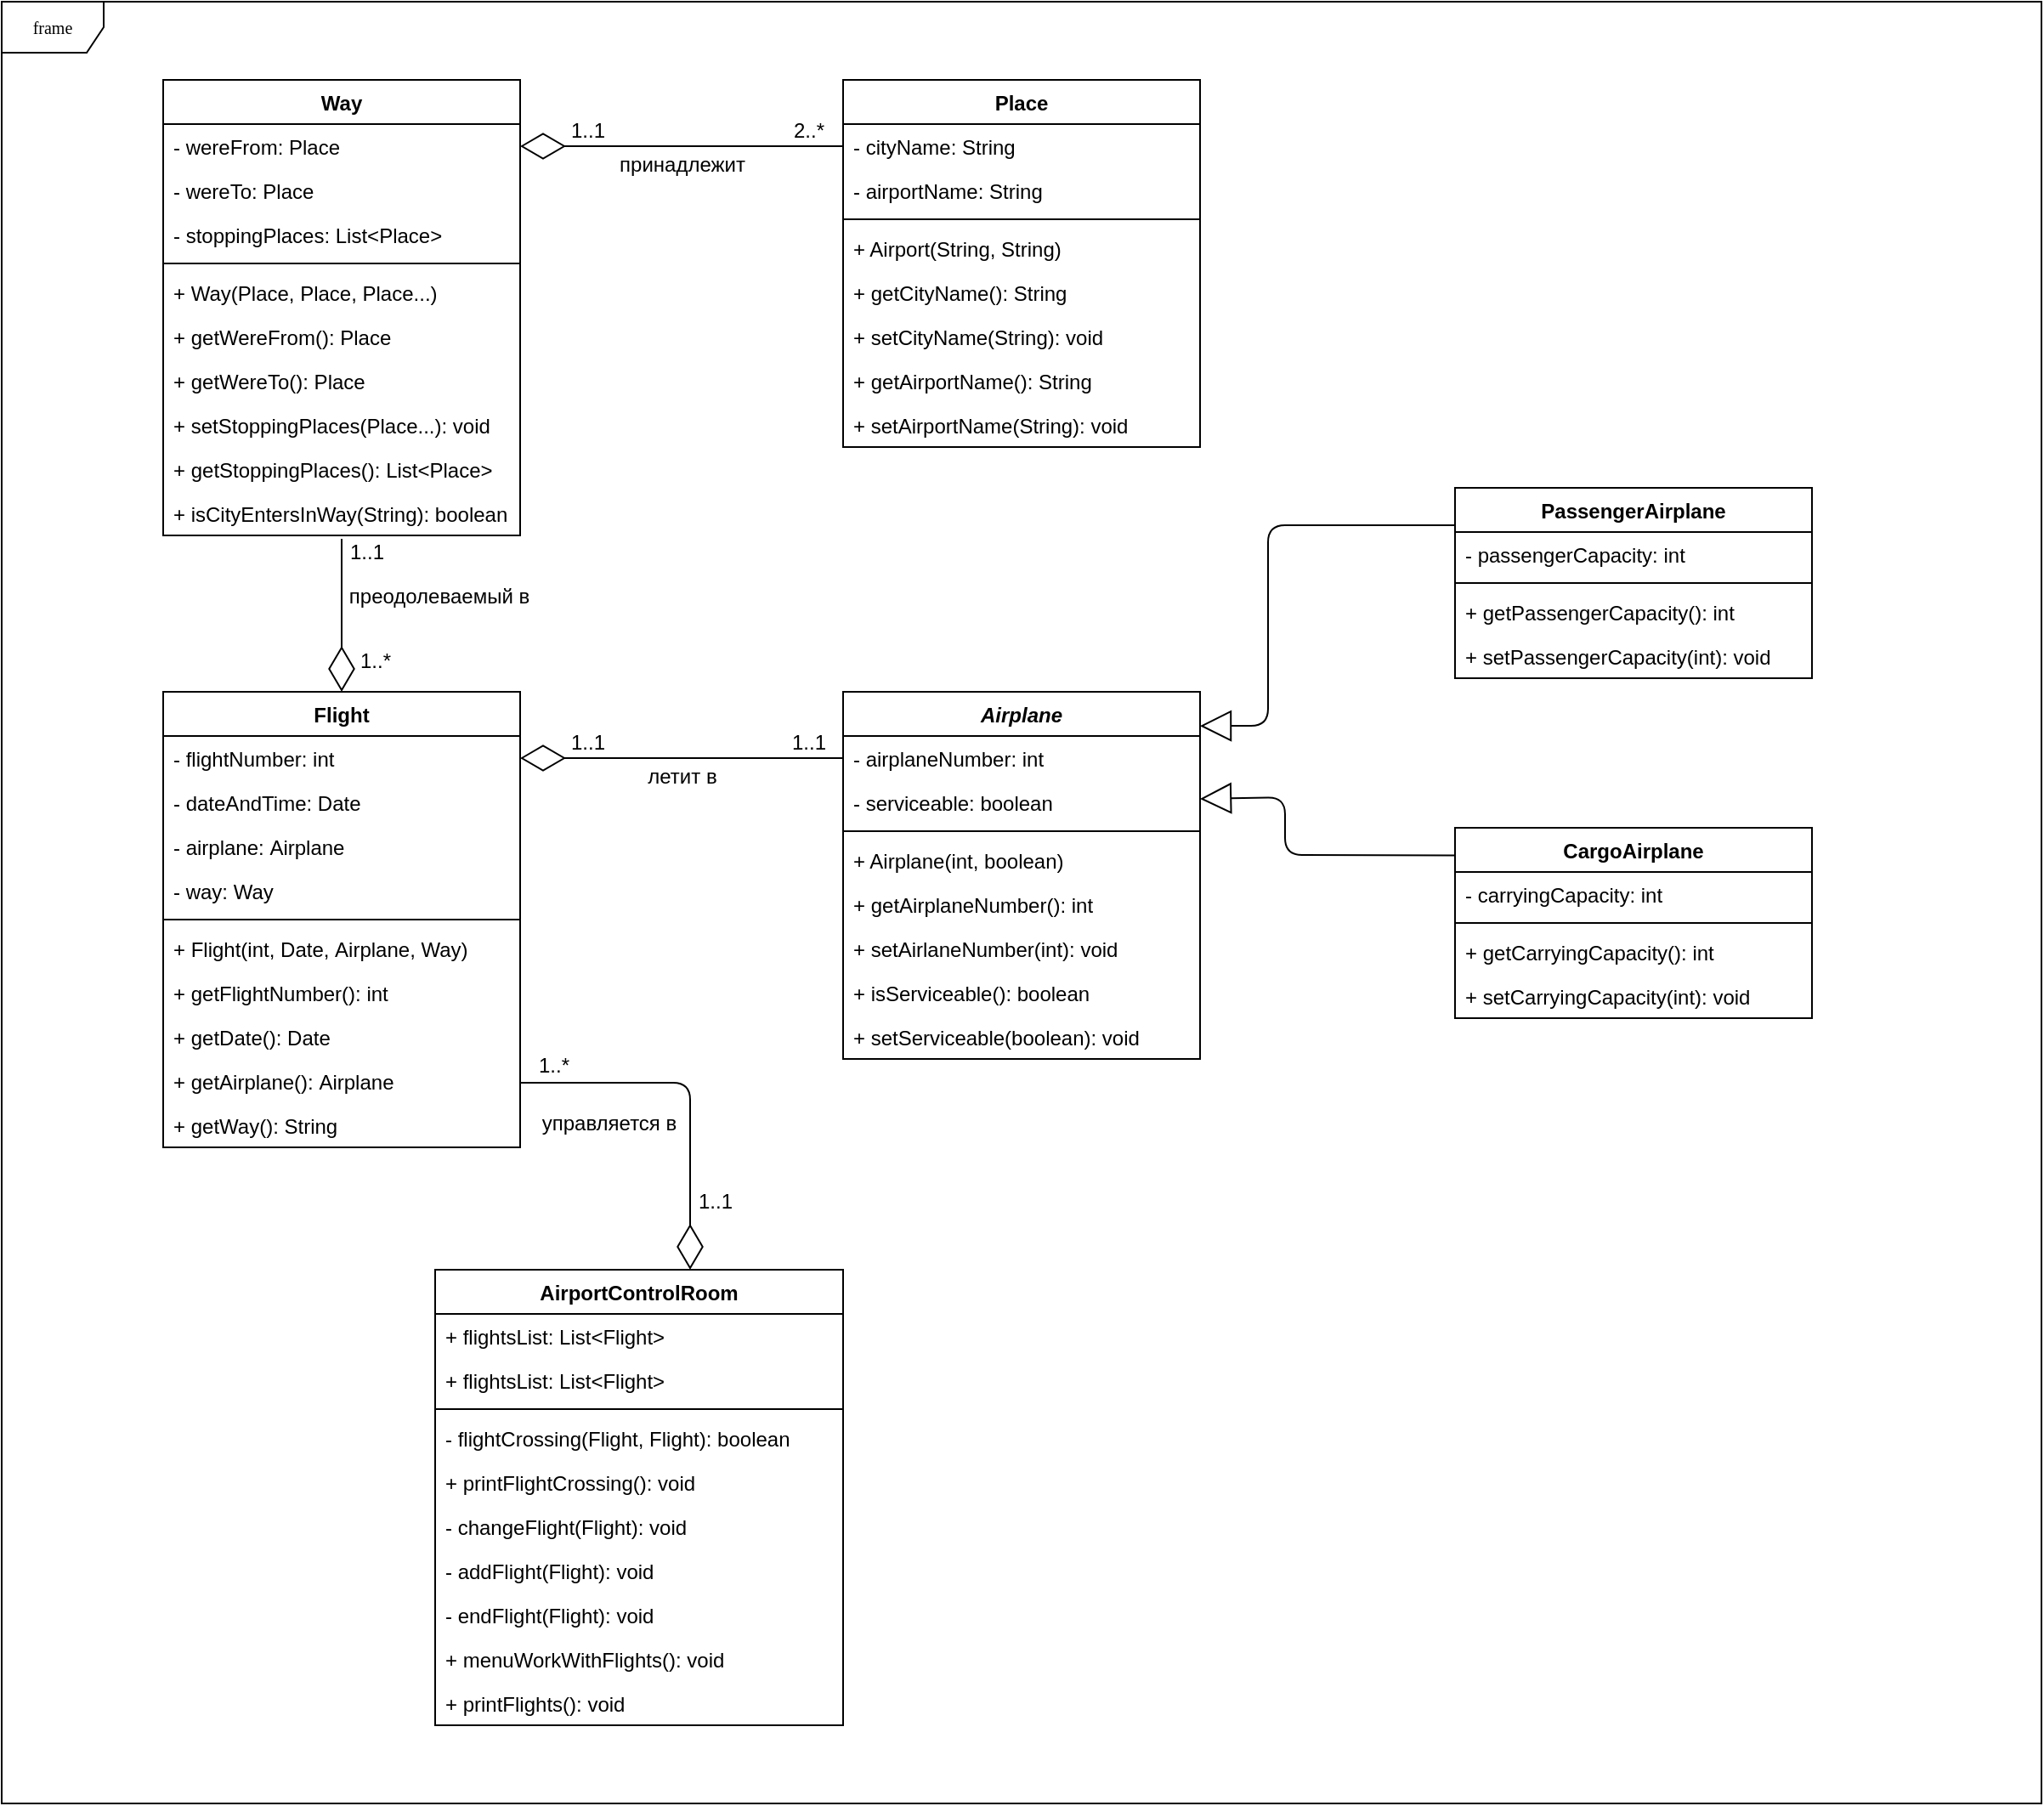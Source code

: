 <mxfile version="13.1.3" type="device"><diagram name="Page-1" id="c4acf3e9-155e-7222-9cf6-157b1a14988f"><mxGraphModel dx="1422" dy="762" grid="1" gridSize="10" guides="1" tooltips="1" connect="1" arrows="1" fold="1" page="1" pageScale="1" pageWidth="850" pageHeight="1100" background="#ffffff" math="0" shadow="0"><root><mxCell id="0"/><mxCell id="1" parent="0"/><mxCell id="17acba5748e5396b-1" value="frame" style="shape=umlFrame;whiteSpace=wrap;html=1;rounded=0;shadow=0;comic=0;labelBackgroundColor=none;strokeWidth=1;fontFamily=Verdana;fontSize=10;align=center;" parent="1" vertex="1"><mxGeometry x="25" y="20" width="1200" height="1060" as="geometry"/></mxCell><mxCell id="I6-0GQsz2WGWXkgg8VqL-75" value="" style="endArrow=block;endSize=16;endFill=0;html=1;exitX=0.005;exitY=0.196;exitDx=0;exitDy=0;entryX=1;entryY=0.093;entryDx=0;entryDy=0;entryPerimeter=0;exitPerimeter=0;" parent="1" source="I6-0GQsz2WGWXkgg8VqL-67" target="I6-0GQsz2WGWXkgg8VqL-1" edge="1"><mxGeometry width="160" relative="1" as="geometry"><mxPoint x="780" y="436" as="sourcePoint"/><mxPoint x="940" y="436" as="targetPoint"/><Array as="points"><mxPoint x="770" y="328"/><mxPoint x="770" y="446"/></Array></mxGeometry></mxCell><mxCell id="I6-0GQsz2WGWXkgg8VqL-76" value="" style="endArrow=block;endSize=16;endFill=0;html=1;exitX=0.001;exitY=0.145;exitDx=0;exitDy=0;exitPerimeter=0;" parent="1" source="I6-0GQsz2WGWXkgg8VqL-71" target="I6-0GQsz2WGWXkgg8VqL-19" edge="1"><mxGeometry width="160" relative="1" as="geometry"><mxPoint x="610" y="656" as="sourcePoint"/><mxPoint x="770" y="656" as="targetPoint"/><Array as="points"><mxPoint x="780" y="522"/><mxPoint x="780" y="488"/></Array></mxGeometry></mxCell><mxCell id="I6-0GQsz2WGWXkgg8VqL-79" value="" style="endArrow=diamondThin;endFill=0;endSize=24;html=1;entryX=1;entryY=0.5;entryDx=0;entryDy=0;exitX=0;exitY=0.5;exitDx=0;exitDy=0;" parent="1" source="I6-0GQsz2WGWXkgg8VqL-18" target="I6-0GQsz2WGWXkgg8VqL-25" edge="1"><mxGeometry width="160" relative="1" as="geometry"><mxPoint x="500" y="376" as="sourcePoint"/><mxPoint x="660" y="376" as="targetPoint"/></mxGeometry></mxCell><mxCell id="I6-0GQsz2WGWXkgg8VqL-80" value="" style="endArrow=diamondThin;endFill=0;endSize=24;html=1;entryX=1;entryY=0.5;entryDx=0;entryDy=0;exitX=0;exitY=0.5;exitDx=0;exitDy=0;" parent="1" source="I6-0GQsz2WGWXkgg8VqL-33" target="I6-0GQsz2WGWXkgg8VqL-24" edge="1"><mxGeometry width="160" relative="1" as="geometry"><mxPoint x="345" y="146" as="sourcePoint"/><mxPoint x="505" y="146" as="targetPoint"/></mxGeometry></mxCell><mxCell id="I6-0GQsz2WGWXkgg8VqL-81" value="" style="endArrow=diamondThin;endFill=0;endSize=24;html=1;exitX=0.5;exitY=1.077;exitDx=0;exitDy=0;exitPerimeter=0;entryX=0.5;entryY=0;entryDx=0;entryDy=0;" parent="1" source="I6-0GQsz2WGWXkgg8VqL-52" target="I6-0GQsz2WGWXkgg8VqL-5" edge="1"><mxGeometry width="160" relative="1" as="geometry"><mxPoint x="500" y="376" as="sourcePoint"/><mxPoint x="660" y="376" as="targetPoint"/></mxGeometry></mxCell><mxCell id="I6-0GQsz2WGWXkgg8VqL-82" value="" style="endArrow=diamondThin;endFill=0;endSize=24;html=1;entryX=0.625;entryY=0;entryDx=0;entryDy=0;entryPerimeter=0;" parent="1" target="I6-0GQsz2WGWXkgg8VqL-14" edge="1"><mxGeometry width="160" relative="1" as="geometry"><mxPoint x="330" y="656" as="sourcePoint"/><mxPoint x="490" y="656" as="targetPoint"/><Array as="points"><mxPoint x="430" y="656"/></Array></mxGeometry></mxCell><mxCell id="vtVyplHSrlQMsGqNoP3o-1" value="1..1" style="text;html=1;strokeColor=none;fillColor=none;align=center;verticalAlign=middle;whiteSpace=wrap;rounded=0;" parent="1" vertex="1"><mxGeometry x="480" y="446" width="40" height="20" as="geometry"/></mxCell><mxCell id="vtVyplHSrlQMsGqNoP3o-2" value="1..1" style="text;html=1;strokeColor=none;fillColor=none;align=center;verticalAlign=middle;whiteSpace=wrap;rounded=0;" parent="1" vertex="1"><mxGeometry x="350" y="446" width="40" height="20" as="geometry"/></mxCell><mxCell id="vtVyplHSrlQMsGqNoP3o-3" value="1..1" style="text;html=1;strokeColor=none;fillColor=none;align=center;verticalAlign=middle;whiteSpace=wrap;rounded=0;" parent="1" vertex="1"><mxGeometry x="350" y="86" width="40" height="20" as="geometry"/></mxCell><mxCell id="vtVyplHSrlQMsGqNoP3o-4" value="2..*" style="text;html=1;strokeColor=none;fillColor=none;align=center;verticalAlign=middle;whiteSpace=wrap;rounded=0;" parent="1" vertex="1"><mxGeometry x="480" y="86" width="40" height="20" as="geometry"/></mxCell><mxCell id="vtVyplHSrlQMsGqNoP3o-5" value="1..1" style="text;html=1;strokeColor=none;fillColor=none;align=center;verticalAlign=middle;whiteSpace=wrap;rounded=0;" parent="1" vertex="1"><mxGeometry x="220" y="334" width="40" height="20" as="geometry"/></mxCell><mxCell id="vtVyplHSrlQMsGqNoP3o-6" value="1..*" style="text;html=1;strokeColor=none;fillColor=none;align=center;verticalAlign=middle;whiteSpace=wrap;rounded=0;" parent="1" vertex="1"><mxGeometry x="225" y="398" width="40" height="20" as="geometry"/></mxCell><mxCell id="vtVyplHSrlQMsGqNoP3o-7" value="1..1" style="text;html=1;strokeColor=none;fillColor=none;align=center;verticalAlign=middle;whiteSpace=wrap;rounded=0;" parent="1" vertex="1"><mxGeometry x="425" y="716" width="40" height="20" as="geometry"/></mxCell><mxCell id="vtVyplHSrlQMsGqNoP3o-8" value="1..*" style="text;html=1;strokeColor=none;fillColor=none;align=center;verticalAlign=middle;whiteSpace=wrap;rounded=0;" parent="1" vertex="1"><mxGeometry x="330" y="636" width="40" height="20" as="geometry"/></mxCell><mxCell id="I6-0GQsz2WGWXkgg8VqL-29" value="Place" style="swimlane;fontStyle=1;align=center;verticalAlign=top;childLayout=stackLayout;horizontal=1;startSize=26;horizontalStack=0;resizeParent=1;resizeParentMax=0;resizeLast=0;collapsible=1;marginBottom=0;" parent="1" vertex="1"><mxGeometry x="520" y="66" width="210" height="216" as="geometry"/></mxCell><mxCell id="I6-0GQsz2WGWXkgg8VqL-33" value="- cityName: String" style="text;strokeColor=none;fillColor=none;align=left;verticalAlign=top;spacingLeft=4;spacingRight=4;overflow=hidden;rotatable=0;points=[[0,0.5],[1,0.5]];portConstraint=eastwest;" parent="I6-0GQsz2WGWXkgg8VqL-29" vertex="1"><mxGeometry y="26" width="210" height="26" as="geometry"/></mxCell><mxCell id="I6-0GQsz2WGWXkgg8VqL-34" value="- airportName: String" style="text;strokeColor=none;fillColor=none;align=left;verticalAlign=top;spacingLeft=4;spacingRight=4;overflow=hidden;rotatable=0;points=[[0,0.5],[1,0.5]];portConstraint=eastwest;" parent="I6-0GQsz2WGWXkgg8VqL-29" vertex="1"><mxGeometry y="52" width="210" height="26" as="geometry"/></mxCell><mxCell id="I6-0GQsz2WGWXkgg8VqL-31" value="" style="line;strokeWidth=1;fillColor=none;align=left;verticalAlign=middle;spacingTop=-1;spacingLeft=3;spacingRight=3;rotatable=0;labelPosition=right;points=[];portConstraint=eastwest;" parent="I6-0GQsz2WGWXkgg8VqL-29" vertex="1"><mxGeometry y="78" width="210" height="8" as="geometry"/></mxCell><mxCell id="I6-0GQsz2WGWXkgg8VqL-58" value="+ Airport(String, String)" style="text;strokeColor=none;fillColor=none;align=left;verticalAlign=top;spacingLeft=4;spacingRight=4;overflow=hidden;rotatable=0;points=[[0,0.5],[1,0.5]];portConstraint=eastwest;" parent="I6-0GQsz2WGWXkgg8VqL-29" vertex="1"><mxGeometry y="86" width="210" height="26" as="geometry"/></mxCell><mxCell id="I6-0GQsz2WGWXkgg8VqL-35" value="+ getCityName(): String" style="text;strokeColor=none;fillColor=none;align=left;verticalAlign=top;spacingLeft=4;spacingRight=4;overflow=hidden;rotatable=0;points=[[0,0.5],[1,0.5]];portConstraint=eastwest;" parent="I6-0GQsz2WGWXkgg8VqL-29" vertex="1"><mxGeometry y="112" width="210" height="26" as="geometry"/></mxCell><mxCell id="I6-0GQsz2WGWXkgg8VqL-36" value="+ setCityName(String): void" style="text;strokeColor=none;fillColor=none;align=left;verticalAlign=top;spacingLeft=4;spacingRight=4;overflow=hidden;rotatable=0;points=[[0,0.5],[1,0.5]];portConstraint=eastwest;" parent="I6-0GQsz2WGWXkgg8VqL-29" vertex="1"><mxGeometry y="138" width="210" height="26" as="geometry"/></mxCell><mxCell id="I6-0GQsz2WGWXkgg8VqL-37" value="+ getAirportName(): String" style="text;strokeColor=none;fillColor=none;align=left;verticalAlign=top;spacingLeft=4;spacingRight=4;overflow=hidden;rotatable=0;points=[[0,0.5],[1,0.5]];portConstraint=eastwest;" parent="I6-0GQsz2WGWXkgg8VqL-29" vertex="1"><mxGeometry y="164" width="210" height="26" as="geometry"/></mxCell><mxCell id="I6-0GQsz2WGWXkgg8VqL-32" value="+ setAirportName(String): void" style="text;strokeColor=none;fillColor=none;align=left;verticalAlign=top;spacingLeft=4;spacingRight=4;overflow=hidden;rotatable=0;points=[[0,0.5],[1,0.5]];portConstraint=eastwest;" parent="I6-0GQsz2WGWXkgg8VqL-29" vertex="1"><mxGeometry y="190" width="210" height="26" as="geometry"/></mxCell><mxCell id="I6-0GQsz2WGWXkgg8VqL-10" value="Way" style="swimlane;fontStyle=1;align=center;verticalAlign=top;childLayout=stackLayout;horizontal=1;startSize=26;horizontalStack=0;resizeParent=1;resizeParentMax=0;resizeLast=0;collapsible=1;marginBottom=0;" parent="1" vertex="1"><mxGeometry x="120" y="66" width="210" height="268" as="geometry"/></mxCell><mxCell id="I6-0GQsz2WGWXkgg8VqL-24" value="- wereFrom: Place" style="text;strokeColor=none;fillColor=none;align=left;verticalAlign=top;spacingLeft=4;spacingRight=4;overflow=hidden;rotatable=0;points=[[0,0.5],[1,0.5]];portConstraint=eastwest;" parent="I6-0GQsz2WGWXkgg8VqL-10" vertex="1"><mxGeometry y="26" width="210" height="26" as="geometry"/></mxCell><mxCell id="I6-0GQsz2WGWXkgg8VqL-23" value="- wereTo: Place" style="text;strokeColor=none;fillColor=none;align=left;verticalAlign=top;spacingLeft=4;spacingRight=4;overflow=hidden;rotatable=0;points=[[0,0.5],[1,0.5]];portConstraint=eastwest;" parent="I6-0GQsz2WGWXkgg8VqL-10" vertex="1"><mxGeometry y="52" width="210" height="26" as="geometry"/></mxCell><mxCell id="I6-0GQsz2WGWXkgg8VqL-11" value="- stoppingPlaces: List&lt;Place&gt;" style="text;strokeColor=none;fillColor=none;align=left;verticalAlign=top;spacingLeft=4;spacingRight=4;overflow=hidden;rotatable=0;points=[[0,0.5],[1,0.5]];portConstraint=eastwest;" parent="I6-0GQsz2WGWXkgg8VqL-10" vertex="1"><mxGeometry y="78" width="210" height="26" as="geometry"/></mxCell><mxCell id="I6-0GQsz2WGWXkgg8VqL-12" value="" style="line;strokeWidth=1;fillColor=none;align=left;verticalAlign=middle;spacingTop=-1;spacingLeft=3;spacingRight=3;rotatable=0;labelPosition=right;points=[];portConstraint=eastwest;" parent="I6-0GQsz2WGWXkgg8VqL-10" vertex="1"><mxGeometry y="104" width="210" height="8" as="geometry"/></mxCell><mxCell id="I6-0GQsz2WGWXkgg8VqL-59" value="+ Way(Place, Place, Place...)" style="text;strokeColor=none;fillColor=none;align=left;verticalAlign=top;spacingLeft=4;spacingRight=4;overflow=hidden;rotatable=0;points=[[0,0.5],[1,0.5]];portConstraint=eastwest;" parent="I6-0GQsz2WGWXkgg8VqL-10" vertex="1"><mxGeometry y="112" width="210" height="26" as="geometry"/></mxCell><mxCell id="I6-0GQsz2WGWXkgg8VqL-45" value="+ getWereFrom(): Place" style="text;strokeColor=none;fillColor=none;align=left;verticalAlign=top;spacingLeft=4;spacingRight=4;overflow=hidden;rotatable=0;points=[[0,0.5],[1,0.5]];portConstraint=eastwest;" parent="I6-0GQsz2WGWXkgg8VqL-10" vertex="1"><mxGeometry y="138" width="210" height="26" as="geometry"/></mxCell><mxCell id="I6-0GQsz2WGWXkgg8VqL-46" value="+ getWereTo(): Place" style="text;strokeColor=none;fillColor=none;align=left;verticalAlign=top;spacingLeft=4;spacingRight=4;overflow=hidden;rotatable=0;points=[[0,0.5],[1,0.5]];portConstraint=eastwest;" parent="I6-0GQsz2WGWXkgg8VqL-10" vertex="1"><mxGeometry y="164" width="210" height="26" as="geometry"/></mxCell><mxCell id="I6-0GQsz2WGWXkgg8VqL-47" value="+ setStoppingPlaces(Place...): void" style="text;strokeColor=none;fillColor=none;align=left;verticalAlign=top;spacingLeft=4;spacingRight=4;overflow=hidden;rotatable=0;points=[[0,0.5],[1,0.5]];portConstraint=eastwest;" parent="I6-0GQsz2WGWXkgg8VqL-10" vertex="1"><mxGeometry y="190" width="210" height="26" as="geometry"/></mxCell><mxCell id="I6-0GQsz2WGWXkgg8VqL-51" value="+ getStoppingPlaces(): List&lt;Place&gt;" style="text;strokeColor=none;fillColor=none;align=left;verticalAlign=top;spacingLeft=4;spacingRight=4;overflow=hidden;rotatable=0;points=[[0,0.5],[1,0.5]];portConstraint=eastwest;" parent="I6-0GQsz2WGWXkgg8VqL-10" vertex="1"><mxGeometry y="216" width="210" height="26" as="geometry"/></mxCell><mxCell id="I6-0GQsz2WGWXkgg8VqL-52" value="+ isCityEntersInWay(String): boolean" style="text;strokeColor=none;fillColor=none;align=left;verticalAlign=top;spacingLeft=4;spacingRight=4;overflow=hidden;rotatable=0;points=[[0,0.5],[1,0.5]];portConstraint=eastwest;" parent="I6-0GQsz2WGWXkgg8VqL-10" vertex="1"><mxGeometry y="242" width="210" height="26" as="geometry"/></mxCell><mxCell id="I6-0GQsz2WGWXkgg8VqL-5" value="Flight" style="swimlane;fontStyle=1;align=center;verticalAlign=top;childLayout=stackLayout;horizontal=1;startSize=26;horizontalStack=0;resizeParent=1;resizeParentMax=0;resizeLast=0;collapsible=1;marginBottom=0;" parent="1" vertex="1"><mxGeometry x="120" y="426" width="210" height="268" as="geometry"><mxRectangle x="120" y="120" width="70" height="26" as="alternateBounds"/></mxGeometry></mxCell><mxCell id="I6-0GQsz2WGWXkgg8VqL-25" value="- flightNumber: int" style="text;strokeColor=none;fillColor=none;align=left;verticalAlign=top;spacingLeft=4;spacingRight=4;overflow=hidden;rotatable=0;points=[[0,0.5],[1,0.5]];portConstraint=eastwest;" parent="I6-0GQsz2WGWXkgg8VqL-5" vertex="1"><mxGeometry y="26" width="210" height="26" as="geometry"/></mxCell><mxCell id="I6-0GQsz2WGWXkgg8VqL-26" value="- dateAndTime: Date" style="text;strokeColor=none;fillColor=none;align=left;verticalAlign=top;spacingLeft=4;spacingRight=4;overflow=hidden;rotatable=0;points=[[0,0.5],[1,0.5]];portConstraint=eastwest;" parent="I6-0GQsz2WGWXkgg8VqL-5" vertex="1"><mxGeometry y="52" width="210" height="26" as="geometry"/></mxCell><mxCell id="I6-0GQsz2WGWXkgg8VqL-27" value="- airplane: Airplane" style="text;strokeColor=none;fillColor=none;align=left;verticalAlign=top;spacingLeft=4;spacingRight=4;overflow=hidden;rotatable=0;points=[[0,0.5],[1,0.5]];portConstraint=eastwest;" parent="I6-0GQsz2WGWXkgg8VqL-5" vertex="1"><mxGeometry y="78" width="210" height="26" as="geometry"/></mxCell><mxCell id="I6-0GQsz2WGWXkgg8VqL-28" value="- way: Way" style="text;strokeColor=none;fillColor=none;align=left;verticalAlign=top;spacingLeft=4;spacingRight=4;overflow=hidden;rotatable=0;points=[[0,0.5],[1,0.5]];portConstraint=eastwest;" parent="I6-0GQsz2WGWXkgg8VqL-5" vertex="1"><mxGeometry y="104" width="210" height="26" as="geometry"/></mxCell><mxCell id="I6-0GQsz2WGWXkgg8VqL-7" value="" style="line;strokeWidth=1;fillColor=none;align=left;verticalAlign=middle;spacingTop=-1;spacingLeft=3;spacingRight=3;rotatable=0;labelPosition=right;points=[];portConstraint=eastwest;" parent="I6-0GQsz2WGWXkgg8VqL-5" vertex="1"><mxGeometry y="130" width="210" height="8" as="geometry"/></mxCell><mxCell id="I6-0GQsz2WGWXkgg8VqL-53" value="+ Flight(int, Date, Airplane, Way)" style="text;strokeColor=none;fillColor=none;align=left;verticalAlign=top;spacingLeft=4;spacingRight=4;overflow=hidden;rotatable=0;points=[[0,0.5],[1,0.5]];portConstraint=eastwest;" parent="I6-0GQsz2WGWXkgg8VqL-5" vertex="1"><mxGeometry y="138" width="210" height="26" as="geometry"/></mxCell><mxCell id="I6-0GQsz2WGWXkgg8VqL-54" value="+ getFlightNumber(): int" style="text;strokeColor=none;fillColor=none;align=left;verticalAlign=top;spacingLeft=4;spacingRight=4;overflow=hidden;rotatable=0;points=[[0,0.5],[1,0.5]];portConstraint=eastwest;" parent="I6-0GQsz2WGWXkgg8VqL-5" vertex="1"><mxGeometry y="164" width="210" height="26" as="geometry"/></mxCell><mxCell id="I6-0GQsz2WGWXkgg8VqL-55" value="+ getDate(): Date" style="text;strokeColor=none;fillColor=none;align=left;verticalAlign=top;spacingLeft=4;spacingRight=4;overflow=hidden;rotatable=0;points=[[0,0.5],[1,0.5]];portConstraint=eastwest;" parent="I6-0GQsz2WGWXkgg8VqL-5" vertex="1"><mxGeometry y="190" width="210" height="26" as="geometry"/></mxCell><mxCell id="I6-0GQsz2WGWXkgg8VqL-56" value="+ getAirplane(): Airplane" style="text;strokeColor=none;fillColor=none;align=left;verticalAlign=top;spacingLeft=4;spacingRight=4;overflow=hidden;rotatable=0;points=[[0,0.5],[1,0.5]];portConstraint=eastwest;" parent="I6-0GQsz2WGWXkgg8VqL-5" vertex="1"><mxGeometry y="216" width="210" height="26" as="geometry"/></mxCell><mxCell id="I6-0GQsz2WGWXkgg8VqL-8" value="+ getWay(): String" style="text;strokeColor=none;fillColor=none;align=left;verticalAlign=top;spacingLeft=4;spacingRight=4;overflow=hidden;rotatable=0;points=[[0,0.5],[1,0.5]];portConstraint=eastwest;" parent="I6-0GQsz2WGWXkgg8VqL-5" vertex="1"><mxGeometry y="242" width="210" height="26" as="geometry"/></mxCell><mxCell id="I6-0GQsz2WGWXkgg8VqL-1" value="Airplane" style="swimlane;fontStyle=3;align=center;verticalAlign=top;childLayout=stackLayout;horizontal=1;startSize=26;horizontalStack=0;resizeParent=1;resizeParentMax=0;resizeLast=0;collapsible=1;marginBottom=0;" parent="1" vertex="1"><mxGeometry x="520" y="426" width="210" height="216" as="geometry"/></mxCell><mxCell id="I6-0GQsz2WGWXkgg8VqL-18" value="- airplaneNumber: int" style="text;strokeColor=none;fillColor=none;align=left;verticalAlign=top;spacingLeft=4;spacingRight=4;overflow=hidden;rotatable=0;points=[[0,0.5],[1,0.5]];portConstraint=eastwest;" parent="I6-0GQsz2WGWXkgg8VqL-1" vertex="1"><mxGeometry y="26" width="210" height="26" as="geometry"/></mxCell><mxCell id="I6-0GQsz2WGWXkgg8VqL-19" value="- serviceable: boolean" style="text;strokeColor=none;fillColor=none;align=left;verticalAlign=top;spacingLeft=4;spacingRight=4;overflow=hidden;rotatable=0;points=[[0,0.5],[1,0.5]];portConstraint=eastwest;" parent="I6-0GQsz2WGWXkgg8VqL-1" vertex="1"><mxGeometry y="52" width="210" height="26" as="geometry"/></mxCell><mxCell id="I6-0GQsz2WGWXkgg8VqL-3" value="" style="line;strokeWidth=1;fillColor=none;align=left;verticalAlign=middle;spacingTop=-1;spacingLeft=3;spacingRight=3;rotatable=0;labelPosition=right;points=[];portConstraint=eastwest;" parent="I6-0GQsz2WGWXkgg8VqL-1" vertex="1"><mxGeometry y="78" width="210" height="8" as="geometry"/></mxCell><mxCell id="I6-0GQsz2WGWXkgg8VqL-57" value="+ Airplane(int, boolean)" style="text;strokeColor=none;fillColor=none;align=left;verticalAlign=top;spacingLeft=4;spacingRight=4;overflow=hidden;rotatable=0;points=[[0,0.5],[1,0.5]];portConstraint=eastwest;" parent="I6-0GQsz2WGWXkgg8VqL-1" vertex="1"><mxGeometry y="86" width="210" height="26" as="geometry"/></mxCell><mxCell id="I6-0GQsz2WGWXkgg8VqL-20" value="+ getAirplaneNumber(): int" style="text;strokeColor=none;fillColor=none;align=left;verticalAlign=top;spacingLeft=4;spacingRight=4;overflow=hidden;rotatable=0;points=[[0,0.5],[1,0.5]];portConstraint=eastwest;" parent="I6-0GQsz2WGWXkgg8VqL-1" vertex="1"><mxGeometry y="112" width="210" height="26" as="geometry"/></mxCell><mxCell id="I6-0GQsz2WGWXkgg8VqL-21" value="+ setAirlaneNumber(int): void" style="text;strokeColor=none;fillColor=none;align=left;verticalAlign=top;spacingLeft=4;spacingRight=4;overflow=hidden;rotatable=0;points=[[0,0.5],[1,0.5]];portConstraint=eastwest;" parent="I6-0GQsz2WGWXkgg8VqL-1" vertex="1"><mxGeometry y="138" width="210" height="26" as="geometry"/></mxCell><mxCell id="I6-0GQsz2WGWXkgg8VqL-22" value="+ isServiceable(): boolean" style="text;strokeColor=none;fillColor=none;align=left;verticalAlign=top;spacingLeft=4;spacingRight=4;overflow=hidden;rotatable=0;points=[[0,0.5],[1,0.5]];portConstraint=eastwest;" parent="I6-0GQsz2WGWXkgg8VqL-1" vertex="1"><mxGeometry y="164" width="210" height="26" as="geometry"/></mxCell><mxCell id="I6-0GQsz2WGWXkgg8VqL-4" value="+ setServiceable(boolean): void" style="text;strokeColor=none;fillColor=none;align=left;verticalAlign=top;spacingLeft=4;spacingRight=4;overflow=hidden;rotatable=0;points=[[0,0.5],[1,0.5]];portConstraint=eastwest;" parent="I6-0GQsz2WGWXkgg8VqL-1" vertex="1"><mxGeometry y="190" width="210" height="26" as="geometry"/></mxCell><mxCell id="I6-0GQsz2WGWXkgg8VqL-14" value="AirportControlRoom&#10;" style="swimlane;fontStyle=1;align=center;verticalAlign=top;childLayout=stackLayout;horizontal=1;startSize=26;horizontalStack=0;resizeParent=1;resizeParentMax=0;resizeLast=0;collapsible=1;marginBottom=0;" parent="1" vertex="1"><mxGeometry x="280" y="766" width="240" height="268" as="geometry"/></mxCell><mxCell id="jcyXNqPhjmCM1SxrPmZe-1" value="+ flightsList: List&lt;Flight&gt;" style="text;strokeColor=none;fillColor=none;align=left;verticalAlign=top;spacingLeft=4;spacingRight=4;overflow=hidden;rotatable=0;points=[[0,0.5],[1,0.5]];portConstraint=eastwest;" vertex="1" parent="I6-0GQsz2WGWXkgg8VqL-14"><mxGeometry y="26" width="240" height="26" as="geometry"/></mxCell><mxCell id="I6-0GQsz2WGWXkgg8VqL-15" value="+ flightsList: List&lt;Flight&gt;" style="text;strokeColor=none;fillColor=none;align=left;verticalAlign=top;spacingLeft=4;spacingRight=4;overflow=hidden;rotatable=0;points=[[0,0.5],[1,0.5]];portConstraint=eastwest;" parent="I6-0GQsz2WGWXkgg8VqL-14" vertex="1"><mxGeometry y="52" width="240" height="26" as="geometry"/></mxCell><mxCell id="I6-0GQsz2WGWXkgg8VqL-16" value="" style="line;strokeWidth=1;fillColor=none;align=left;verticalAlign=middle;spacingTop=-1;spacingLeft=3;spacingRight=3;rotatable=0;labelPosition=right;points=[];portConstraint=eastwest;" parent="I6-0GQsz2WGWXkgg8VqL-14" vertex="1"><mxGeometry y="78" width="240" height="8" as="geometry"/></mxCell><mxCell id="I6-0GQsz2WGWXkgg8VqL-60" value="- flightCrossing(Flight, Flight): boolean" style="text;strokeColor=none;fillColor=none;align=left;verticalAlign=top;spacingLeft=4;spacingRight=4;overflow=hidden;rotatable=0;points=[[0,0.5],[1,0.5]];portConstraint=eastwest;" parent="I6-0GQsz2WGWXkgg8VqL-14" vertex="1"><mxGeometry y="86" width="240" height="26" as="geometry"/></mxCell><mxCell id="I6-0GQsz2WGWXkgg8VqL-61" value="+ printFlightCrossing(): void" style="text;strokeColor=none;fillColor=none;align=left;verticalAlign=top;spacingLeft=4;spacingRight=4;overflow=hidden;rotatable=0;points=[[0,0.5],[1,0.5]];portConstraint=eastwest;" parent="I6-0GQsz2WGWXkgg8VqL-14" vertex="1"><mxGeometry y="112" width="240" height="26" as="geometry"/></mxCell><mxCell id="I6-0GQsz2WGWXkgg8VqL-62" value="- changeFlight(Flight): void" style="text;strokeColor=none;fillColor=none;align=left;verticalAlign=top;spacingLeft=4;spacingRight=4;overflow=hidden;rotatable=0;points=[[0,0.5],[1,0.5]];portConstraint=eastwest;" parent="I6-0GQsz2WGWXkgg8VqL-14" vertex="1"><mxGeometry y="138" width="240" height="26" as="geometry"/></mxCell><mxCell id="I6-0GQsz2WGWXkgg8VqL-63" value="- addFlight(Flight): void" style="text;strokeColor=none;fillColor=none;align=left;verticalAlign=top;spacingLeft=4;spacingRight=4;overflow=hidden;rotatable=0;points=[[0,0.5],[1,0.5]];portConstraint=eastwest;" parent="I6-0GQsz2WGWXkgg8VqL-14" vertex="1"><mxGeometry y="164" width="240" height="26" as="geometry"/></mxCell><mxCell id="I6-0GQsz2WGWXkgg8VqL-64" value="- endFlight(Flight): void" style="text;strokeColor=none;fillColor=none;align=left;verticalAlign=top;spacingLeft=4;spacingRight=4;overflow=hidden;rotatable=0;points=[[0,0.5],[1,0.5]];portConstraint=eastwest;" parent="I6-0GQsz2WGWXkgg8VqL-14" vertex="1"><mxGeometry y="190" width="240" height="26" as="geometry"/></mxCell><mxCell id="I6-0GQsz2WGWXkgg8VqL-66" value="+ menuWorkWithFlights(): void" style="text;strokeColor=none;fillColor=none;align=left;verticalAlign=top;spacingLeft=4;spacingRight=4;overflow=hidden;rotatable=0;points=[[0,0.5],[1,0.5]];portConstraint=eastwest;" parent="I6-0GQsz2WGWXkgg8VqL-14" vertex="1"><mxGeometry y="216" width="240" height="26" as="geometry"/></mxCell><mxCell id="I6-0GQsz2WGWXkgg8VqL-17" value="+ printFlights(): void" style="text;strokeColor=none;fillColor=none;align=left;verticalAlign=top;spacingLeft=4;spacingRight=4;overflow=hidden;rotatable=0;points=[[0,0.5],[1,0.5]];portConstraint=eastwest;" parent="I6-0GQsz2WGWXkgg8VqL-14" vertex="1"><mxGeometry y="242" width="240" height="26" as="geometry"/></mxCell><mxCell id="I6-0GQsz2WGWXkgg8VqL-67" value="PassengerAirplane" style="swimlane;fontStyle=1;align=center;verticalAlign=top;childLayout=stackLayout;horizontal=1;startSize=26;horizontalStack=0;resizeParent=1;resizeParentMax=0;resizeLast=0;collapsible=1;marginBottom=0;" parent="1" vertex="1"><mxGeometry x="880" y="306" width="210" height="112" as="geometry"/></mxCell><mxCell id="I6-0GQsz2WGWXkgg8VqL-68" value="- passengerCapacity: int" style="text;strokeColor=none;fillColor=none;align=left;verticalAlign=top;spacingLeft=4;spacingRight=4;overflow=hidden;rotatable=0;points=[[0,0.5],[1,0.5]];portConstraint=eastwest;" parent="I6-0GQsz2WGWXkgg8VqL-67" vertex="1"><mxGeometry y="26" width="210" height="26" as="geometry"/></mxCell><mxCell id="I6-0GQsz2WGWXkgg8VqL-69" value="" style="line;strokeWidth=1;fillColor=none;align=left;verticalAlign=middle;spacingTop=-1;spacingLeft=3;spacingRight=3;rotatable=0;labelPosition=right;points=[];portConstraint=eastwest;" parent="I6-0GQsz2WGWXkgg8VqL-67" vertex="1"><mxGeometry y="52" width="210" height="8" as="geometry"/></mxCell><mxCell id="I6-0GQsz2WGWXkgg8VqL-77" value="+ getPassengerCapacity(): int" style="text;strokeColor=none;fillColor=none;align=left;verticalAlign=top;spacingLeft=4;spacingRight=4;overflow=hidden;rotatable=0;points=[[0,0.5],[1,0.5]];portConstraint=eastwest;" parent="I6-0GQsz2WGWXkgg8VqL-67" vertex="1"><mxGeometry y="60" width="210" height="26" as="geometry"/></mxCell><mxCell id="I6-0GQsz2WGWXkgg8VqL-70" value="+ setPassengerCapacity(int): void" style="text;strokeColor=none;fillColor=none;align=left;verticalAlign=top;spacingLeft=4;spacingRight=4;overflow=hidden;rotatable=0;points=[[0,0.5],[1,0.5]];portConstraint=eastwest;" parent="I6-0GQsz2WGWXkgg8VqL-67" vertex="1"><mxGeometry y="86" width="210" height="26" as="geometry"/></mxCell><mxCell id="I6-0GQsz2WGWXkgg8VqL-71" value="CargoAirplane" style="swimlane;fontStyle=1;align=center;verticalAlign=top;childLayout=stackLayout;horizontal=1;startSize=26;horizontalStack=0;resizeParent=1;resizeParentMax=0;resizeLast=0;collapsible=1;marginBottom=0;" parent="1" vertex="1"><mxGeometry x="880" y="506" width="210" height="112" as="geometry"/></mxCell><mxCell id="I6-0GQsz2WGWXkgg8VqL-72" value="- carryingCapacity: int" style="text;strokeColor=none;fillColor=none;align=left;verticalAlign=top;spacingLeft=4;spacingRight=4;overflow=hidden;rotatable=0;points=[[0,0.5],[1,0.5]];portConstraint=eastwest;" parent="I6-0GQsz2WGWXkgg8VqL-71" vertex="1"><mxGeometry y="26" width="210" height="26" as="geometry"/></mxCell><mxCell id="I6-0GQsz2WGWXkgg8VqL-73" value="" style="line;strokeWidth=1;fillColor=none;align=left;verticalAlign=middle;spacingTop=-1;spacingLeft=3;spacingRight=3;rotatable=0;labelPosition=right;points=[];portConstraint=eastwest;" parent="I6-0GQsz2WGWXkgg8VqL-71" vertex="1"><mxGeometry y="52" width="210" height="8" as="geometry"/></mxCell><mxCell id="I6-0GQsz2WGWXkgg8VqL-78" value="+ getCarryingCapacity(): int" style="text;strokeColor=none;fillColor=none;align=left;verticalAlign=top;spacingLeft=4;spacingRight=4;overflow=hidden;rotatable=0;points=[[0,0.5],[1,0.5]];portConstraint=eastwest;" parent="I6-0GQsz2WGWXkgg8VqL-71" vertex="1"><mxGeometry y="60" width="210" height="26" as="geometry"/></mxCell><mxCell id="I6-0GQsz2WGWXkgg8VqL-74" value="+ setCarryingCapacity(int): void" style="text;strokeColor=none;fillColor=none;align=left;verticalAlign=top;spacingLeft=4;spacingRight=4;overflow=hidden;rotatable=0;points=[[0,0.5],[1,0.5]];portConstraint=eastwest;" parent="I6-0GQsz2WGWXkgg8VqL-71" vertex="1"><mxGeometry y="86" width="210" height="26" as="geometry"/></mxCell><mxCell id="jcyXNqPhjmCM1SxrPmZe-2" value="принадлежит" style="text;html=1;strokeColor=none;fillColor=none;align=center;verticalAlign=middle;whiteSpace=wrap;rounded=0;" vertex="1" parent="1"><mxGeometry x="377.5" y="106" width="95" height="20" as="geometry"/></mxCell><mxCell id="jcyXNqPhjmCM1SxrPmZe-3" value="летит в" style="text;html=1;strokeColor=none;fillColor=none;align=center;verticalAlign=middle;whiteSpace=wrap;rounded=0;" vertex="1" parent="1"><mxGeometry x="393" y="466" width="65" height="20" as="geometry"/></mxCell><mxCell id="jcyXNqPhjmCM1SxrPmZe-4" value="преодолеваемый в" style="text;html=1;strokeColor=none;fillColor=none;align=center;verticalAlign=middle;whiteSpace=wrap;rounded=0;" vertex="1" parent="1"><mxGeometry x="225" y="360" width="115" height="20" as="geometry"/></mxCell><mxCell id="jcyXNqPhjmCM1SxrPmZe-5" value="управляется в" style="text;html=1;strokeColor=none;fillColor=none;align=center;verticalAlign=middle;whiteSpace=wrap;rounded=0;" vertex="1" parent="1"><mxGeometry x="340" y="670" width="85" height="20" as="geometry"/></mxCell></root></mxGraphModel></diagram></mxfile>